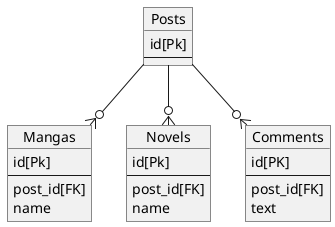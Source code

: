 @startuml 読書

object Posts {
  id[Pk]
  --
}

object Mangas {
  id[Pk]
  --
  post_id[FK]
  name
}

object Novels {
  id[Pk]
  --
  post_id[FK]
  name
}

object Comments {
  id[PK]
  --
  post_id[FK]
  text
}

Posts --o{ Mangas
Posts --o{ Novels
Posts --o{ Comments

@enduml